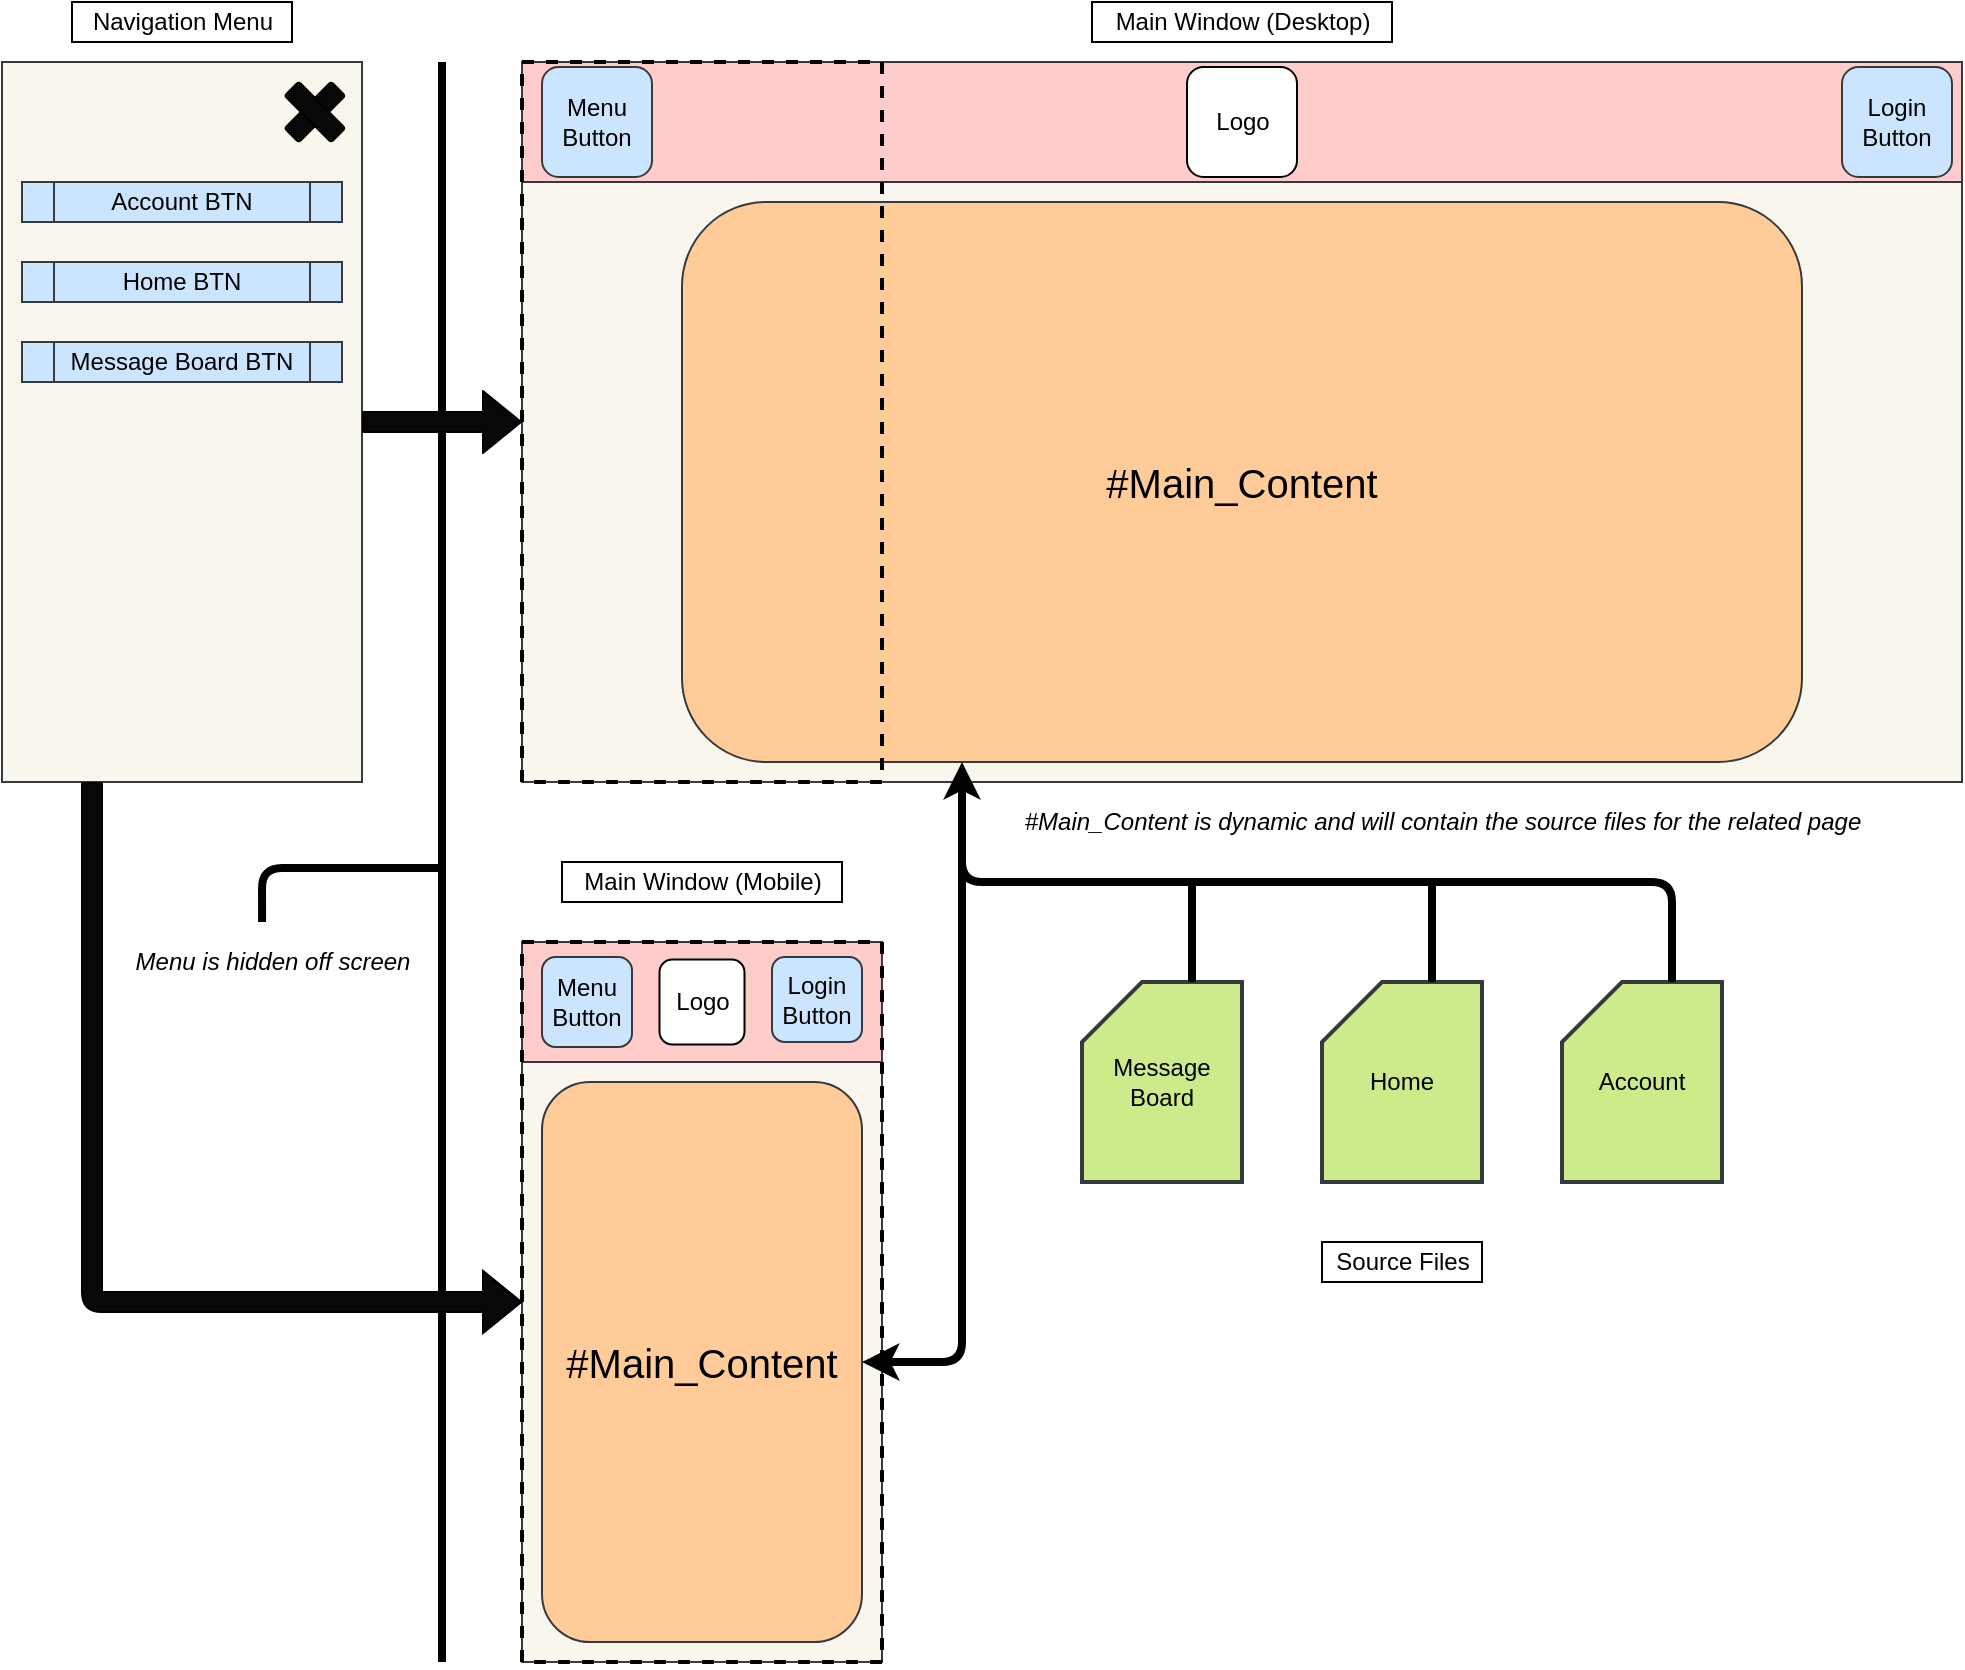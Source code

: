 <mxfile version="14.4.2" type="device"><diagram id="piDafpqhtRUU5qUU-vj8" name="Page-1"><mxGraphModel dx="2858" dy="1147" grid="1" gridSize="10" guides="1" tooltips="1" connect="1" arrows="1" fold="1" page="1" pageScale="1" pageWidth="827" pageHeight="1169" math="0" shadow="0"><root><mxCell id="0"/><mxCell id="1" parent="0"/><mxCell id="VLOKbqdBFPINqb7wghkA-1" value="" style="rounded=0;whiteSpace=wrap;html=1;fillColor=#f9f7ed;strokeColor=#36393d;" vertex="1" parent="1"><mxGeometry x="40" y="40" width="720" height="360" as="geometry"/></mxCell><mxCell id="VLOKbqdBFPINqb7wghkA-2" value="" style="rounded=0;whiteSpace=wrap;html=1;rotation=-90;fillColor=#f9f7ed;strokeColor=#36393d;" vertex="1" parent="1"><mxGeometry x="-310" y="130" width="360" height="180" as="geometry"/></mxCell><mxCell id="VLOKbqdBFPINqb7wghkA-3" value="" style="endArrow=none;html=1;strokeWidth=4;" edge="1" parent="1"><mxGeometry width="50" height="50" relative="1" as="geometry"><mxPoint y="840" as="sourcePoint"/><mxPoint y="40" as="targetPoint"/></mxGeometry></mxCell><mxCell id="VLOKbqdBFPINqb7wghkA-4" value="" style="shape=flexArrow;endArrow=classic;html=1;exitX=0.5;exitY=1;exitDx=0;exitDy=0;entryX=0;entryY=0.5;entryDx=0;entryDy=0;fillColor=#080808;" edge="1" parent="1" source="VLOKbqdBFPINqb7wghkA-2" target="VLOKbqdBFPINqb7wghkA-1"><mxGeometry width="50" height="50" relative="1" as="geometry"><mxPoint x="310" y="430" as="sourcePoint"/><mxPoint x="360" y="380" as="targetPoint"/></mxGeometry></mxCell><mxCell id="VLOKbqdBFPINqb7wghkA-6" value="" style="rounded=1;whiteSpace=wrap;html=1;rotation=-45;fillColor=#080808;" vertex="1" parent="1"><mxGeometry x="-80" y="60" width="32.93" height="10" as="geometry"/></mxCell><mxCell id="VLOKbqdBFPINqb7wghkA-7" value="" style="rounded=1;whiteSpace=wrap;html=1;rotation=-135;fillColor=#080808;" vertex="1" parent="1"><mxGeometry x="-80" y="60" width="32.93" height="10" as="geometry"/></mxCell><mxCell id="VLOKbqdBFPINqb7wghkA-8" value="Account BTN" style="shape=process;whiteSpace=wrap;html=1;backgroundOutline=1;fillColor=#cce5ff;strokeColor=#36393d;" vertex="1" parent="1"><mxGeometry x="-210" y="100" width="160" height="20" as="geometry"/></mxCell><mxCell id="VLOKbqdBFPINqb7wghkA-9" value="Home BTN" style="shape=process;whiteSpace=wrap;html=1;backgroundOutline=1;fillColor=#cce5ff;strokeColor=#36393d;" vertex="1" parent="1"><mxGeometry x="-210" y="140" width="160" height="20" as="geometry"/></mxCell><mxCell id="VLOKbqdBFPINqb7wghkA-10" value="Message Board BTN" style="shape=process;whiteSpace=wrap;html=1;backgroundOutline=1;fillColor=#cce5ff;strokeColor=#36393d;" vertex="1" parent="1"><mxGeometry x="-210" y="180" width="160" height="20" as="geometry"/></mxCell><mxCell id="VLOKbqdBFPINqb7wghkA-11" value="Navigation Menu" style="text;html=1;align=center;verticalAlign=middle;resizable=0;points=[];autosize=1;strokeColor=#000000;" vertex="1" parent="1"><mxGeometry x="-185" y="10" width="110" height="20" as="geometry"/></mxCell><mxCell id="VLOKbqdBFPINqb7wghkA-12" value="Main Window (Desktop)" style="text;html=1;align=center;verticalAlign=middle;resizable=0;points=[];autosize=1;strokeColor=#000000;" vertex="1" parent="1"><mxGeometry x="325" y="10" width="150" height="20" as="geometry"/></mxCell><mxCell id="VLOKbqdBFPINqb7wghkA-13" value="Menu is hidden off screen" style="text;html=1;align=center;verticalAlign=middle;resizable=0;points=[];autosize=1;fontStyle=2;spacingTop=0;fontSize=12;" vertex="1" parent="1"><mxGeometry x="-160" y="480" width="150" height="20" as="geometry"/></mxCell><mxCell id="VLOKbqdBFPINqb7wghkA-14" value="" style="rounded=0;whiteSpace=wrap;html=1;strokeColor=#36393d;fillColor=#ffcccc;" vertex="1" parent="1"><mxGeometry x="40" y="40" width="720" height="60" as="geometry"/></mxCell><mxCell id="VLOKbqdBFPINqb7wghkA-15" value="Logo" style="rounded=1;whiteSpace=wrap;html=1;" vertex="1" parent="1"><mxGeometry x="372.5" y="42.5" width="55" height="55" as="geometry"/></mxCell><mxCell id="VLOKbqdBFPINqb7wghkA-16" value="&lt;div&gt;Menu Button&lt;br&gt;&lt;/div&gt;" style="rounded=1;whiteSpace=wrap;html=1;strokeColor=#36393d;fillColor=#cce5ff;" vertex="1" parent="1"><mxGeometry x="50" y="42.5" width="55" height="55" as="geometry"/></mxCell><mxCell id="VLOKbqdBFPINqb7wghkA-17" value="&lt;div&gt;Login&lt;/div&gt;&lt;div&gt;Button&lt;/div&gt;" style="rounded=1;whiteSpace=wrap;html=1;strokeColor=#36393d;fillColor=#cce5ff;" vertex="1" parent="1"><mxGeometry x="700" y="42.5" width="55" height="55" as="geometry"/></mxCell><mxCell id="VLOKbqdBFPINqb7wghkA-18" value="&lt;font style=&quot;font-size: 20px&quot;&gt;#&lt;font style=&quot;font-size: 20px&quot;&gt;Main_Content&lt;br&gt;&lt;/font&gt;&lt;/font&gt;" style="rounded=1;whiteSpace=wrap;html=1;strokeColor=#36393d;fillColor=#ffcc99;" vertex="1" parent="1"><mxGeometry x="120" y="110" width="560" height="280" as="geometry"/></mxCell><mxCell id="VLOKbqdBFPINqb7wghkA-19" value="" style="rounded=0;whiteSpace=wrap;html=1;strokeColor=#000000;fillColor=none;dashed=1;strokeWidth=2;" vertex="1" parent="1"><mxGeometry x="40" y="40" width="180" height="360" as="geometry"/></mxCell><mxCell id="VLOKbqdBFPINqb7wghkA-21" value="&lt;div&gt;Account&lt;/div&gt;" style="shape=card;whiteSpace=wrap;html=1;strokeWidth=2;fillColor=#cdeb8b;strokeColor=#36393d;" vertex="1" parent="1"><mxGeometry x="560" y="500" width="80" height="100" as="geometry"/></mxCell><mxCell id="VLOKbqdBFPINqb7wghkA-22" value="&lt;div&gt;Home&lt;br&gt;&lt;/div&gt;" style="shape=card;whiteSpace=wrap;html=1;strokeWidth=2;fillColor=#cdeb8b;strokeColor=#36393d;" vertex="1" parent="1"><mxGeometry x="440" y="500" width="80" height="100" as="geometry"/></mxCell><mxCell id="VLOKbqdBFPINqb7wghkA-23" value="&lt;div&gt;Message Board&lt;br&gt;&lt;/div&gt;" style="shape=card;whiteSpace=wrap;html=1;strokeWidth=2;fillColor=#cdeb8b;strokeColor=#36393d;" vertex="1" parent="1"><mxGeometry x="320" y="500" width="80" height="100" as="geometry"/></mxCell><mxCell id="VLOKbqdBFPINqb7wghkA-24" value="&lt;div&gt;Source Files&lt;br&gt;&lt;/div&gt;" style="text;html=1;align=center;verticalAlign=middle;resizable=0;points=[];autosize=1;strokeColor=#000000;" vertex="1" parent="1"><mxGeometry x="440" y="630" width="80" height="20" as="geometry"/></mxCell><mxCell id="VLOKbqdBFPINqb7wghkA-28" value="" style="endArrow=none;html=1;strokeWidth=4;fillColor=#080808;entryX=0;entryY=0;entryDx=55;entryDy=0;entryPerimeter=0;exitX=0;exitY=0;exitDx=55;exitDy=0;exitPerimeter=0;rounded=0;" edge="1" parent="1" source="VLOKbqdBFPINqb7wghkA-23" target="VLOKbqdBFPINqb7wghkA-22"><mxGeometry width="50" height="50" relative="1" as="geometry"><mxPoint x="400" y="380" as="sourcePoint"/><mxPoint x="450" y="330" as="targetPoint"/><Array as="points"><mxPoint x="375" y="450"/><mxPoint x="495" y="450"/></Array></mxGeometry></mxCell><mxCell id="VLOKbqdBFPINqb7wghkA-29" value="#Main_Content is dynamic and will contain the source files for the related page" style="text;html=1;align=center;verticalAlign=middle;resizable=0;points=[];autosize=1;fontStyle=2" vertex="1" parent="1"><mxGeometry x="280" y="410" width="440" height="20" as="geometry"/></mxCell><mxCell id="VLOKbqdBFPINqb7wghkA-30" value="" style="rounded=0;whiteSpace=wrap;html=1;fillColor=#f9f7ed;strokeColor=#36393d;" vertex="1" parent="1"><mxGeometry x="40" y="480" width="180" height="360" as="geometry"/></mxCell><mxCell id="VLOKbqdBFPINqb7wghkA-31" value="" style="rounded=0;whiteSpace=wrap;html=1;strokeColor=#36393d;fillColor=#ffcccc;" vertex="1" parent="1"><mxGeometry x="40" y="480" width="180" height="60" as="geometry"/></mxCell><mxCell id="VLOKbqdBFPINqb7wghkA-32" value="Logo" style="rounded=1;whiteSpace=wrap;html=1;" vertex="1" parent="1"><mxGeometry x="108.75" y="488.75" width="42.5" height="42.5" as="geometry"/></mxCell><mxCell id="VLOKbqdBFPINqb7wghkA-33" value="&lt;div&gt;Menu Button&lt;br&gt;&lt;/div&gt;" style="rounded=1;whiteSpace=wrap;html=1;strokeColor=#36393d;fillColor=#cce5ff;" vertex="1" parent="1"><mxGeometry x="50" y="487.5" width="45" height="45" as="geometry"/></mxCell><mxCell id="VLOKbqdBFPINqb7wghkA-34" value="&lt;div&gt;Login&lt;/div&gt;&lt;div&gt;Button&lt;/div&gt;" style="rounded=1;whiteSpace=wrap;html=1;strokeColor=#36393d;fillColor=#cce5ff;" vertex="1" parent="1"><mxGeometry x="165" y="487.5" width="45" height="42.5" as="geometry"/></mxCell><mxCell id="VLOKbqdBFPINqb7wghkA-35" value="&lt;font style=&quot;font-size: 20px&quot;&gt;#&lt;/font&gt;&lt;font style=&quot;font-size: 20px&quot;&gt;Main_Content&lt;br&gt;&lt;/font&gt;" style="rounded=1;whiteSpace=wrap;html=1;strokeColor=#36393d;fillColor=#ffcc99;" vertex="1" parent="1"><mxGeometry x="50" y="550" width="160" height="280" as="geometry"/></mxCell><mxCell id="VLOKbqdBFPINqb7wghkA-36" value="" style="rounded=0;whiteSpace=wrap;html=1;strokeColor=#000000;fillColor=none;dashed=1;strokeWidth=2;" vertex="1" parent="1"><mxGeometry x="40" y="480" width="180" height="360" as="geometry"/></mxCell><mxCell id="VLOKbqdBFPINqb7wghkA-37" value="Main Window (Mobile)" style="text;html=1;align=center;verticalAlign=middle;resizable=0;points=[];autosize=1;strokeColor=#000000;" vertex="1" parent="1"><mxGeometry x="60" y="440" width="140" height="20" as="geometry"/></mxCell><mxCell id="VLOKbqdBFPINqb7wghkA-38" value="" style="shape=flexArrow;endArrow=classic;html=1;exitX=0;exitY=0.25;exitDx=0;exitDy=0;fillColor=#080808;entryX=0;entryY=0.5;entryDx=0;entryDy=0;" edge="1" parent="1" source="VLOKbqdBFPINqb7wghkA-2" target="VLOKbqdBFPINqb7wghkA-30"><mxGeometry width="50" height="50" relative="1" as="geometry"><mxPoint x="-40" y="220" as="sourcePoint"/><mxPoint x="-50" y="670" as="targetPoint"/><Array as="points"><mxPoint x="-175" y="660"/></Array></mxGeometry></mxCell><mxCell id="VLOKbqdBFPINqb7wghkA-43" value="" style="endArrow=none;html=1;strokeWidth=4;exitX=0.467;exitY=-0.5;exitDx=0;exitDy=0;exitPerimeter=0;" edge="1" parent="1" source="VLOKbqdBFPINqb7wghkA-13"><mxGeometry width="50" height="50" relative="1" as="geometry"><mxPoint x="-70" y="460" as="sourcePoint"/><mxPoint y="443" as="targetPoint"/><Array as="points"><mxPoint x="-90" y="443"/></Array></mxGeometry></mxCell><mxCell id="VLOKbqdBFPINqb7wghkA-45" value="" style="endArrow=classic;html=1;strokeWidth=4;fillColor=#080808;fontSize=12;entryX=1;entryY=0.5;entryDx=0;entryDy=0;" edge="1" parent="1" target="VLOKbqdBFPINqb7wghkA-35"><mxGeometry width="50" height="50" relative="1" as="geometry"><mxPoint x="260" y="440" as="sourcePoint"/><mxPoint x="390" y="640" as="targetPoint"/><Array as="points"><mxPoint x="260" y="690"/></Array></mxGeometry></mxCell><mxCell id="VLOKbqdBFPINqb7wghkA-46" value="" style="endArrow=classic;html=1;strokeWidth=4;fillColor=#080808;fontSize=12;entryX=0.25;entryY=1;entryDx=0;entryDy=0;exitX=0;exitY=0;exitDx=55;exitDy=0;exitPerimeter=0;" edge="1" parent="1" source="VLOKbqdBFPINqb7wghkA-21" target="VLOKbqdBFPINqb7wghkA-18"><mxGeometry width="50" height="50" relative="1" as="geometry"><mxPoint x="700" y="450" as="sourcePoint"/><mxPoint x="210" y="690" as="targetPoint"/><Array as="points"><mxPoint x="615" y="450"/><mxPoint x="260" y="450"/></Array></mxGeometry></mxCell></root></mxGraphModel></diagram></mxfile>